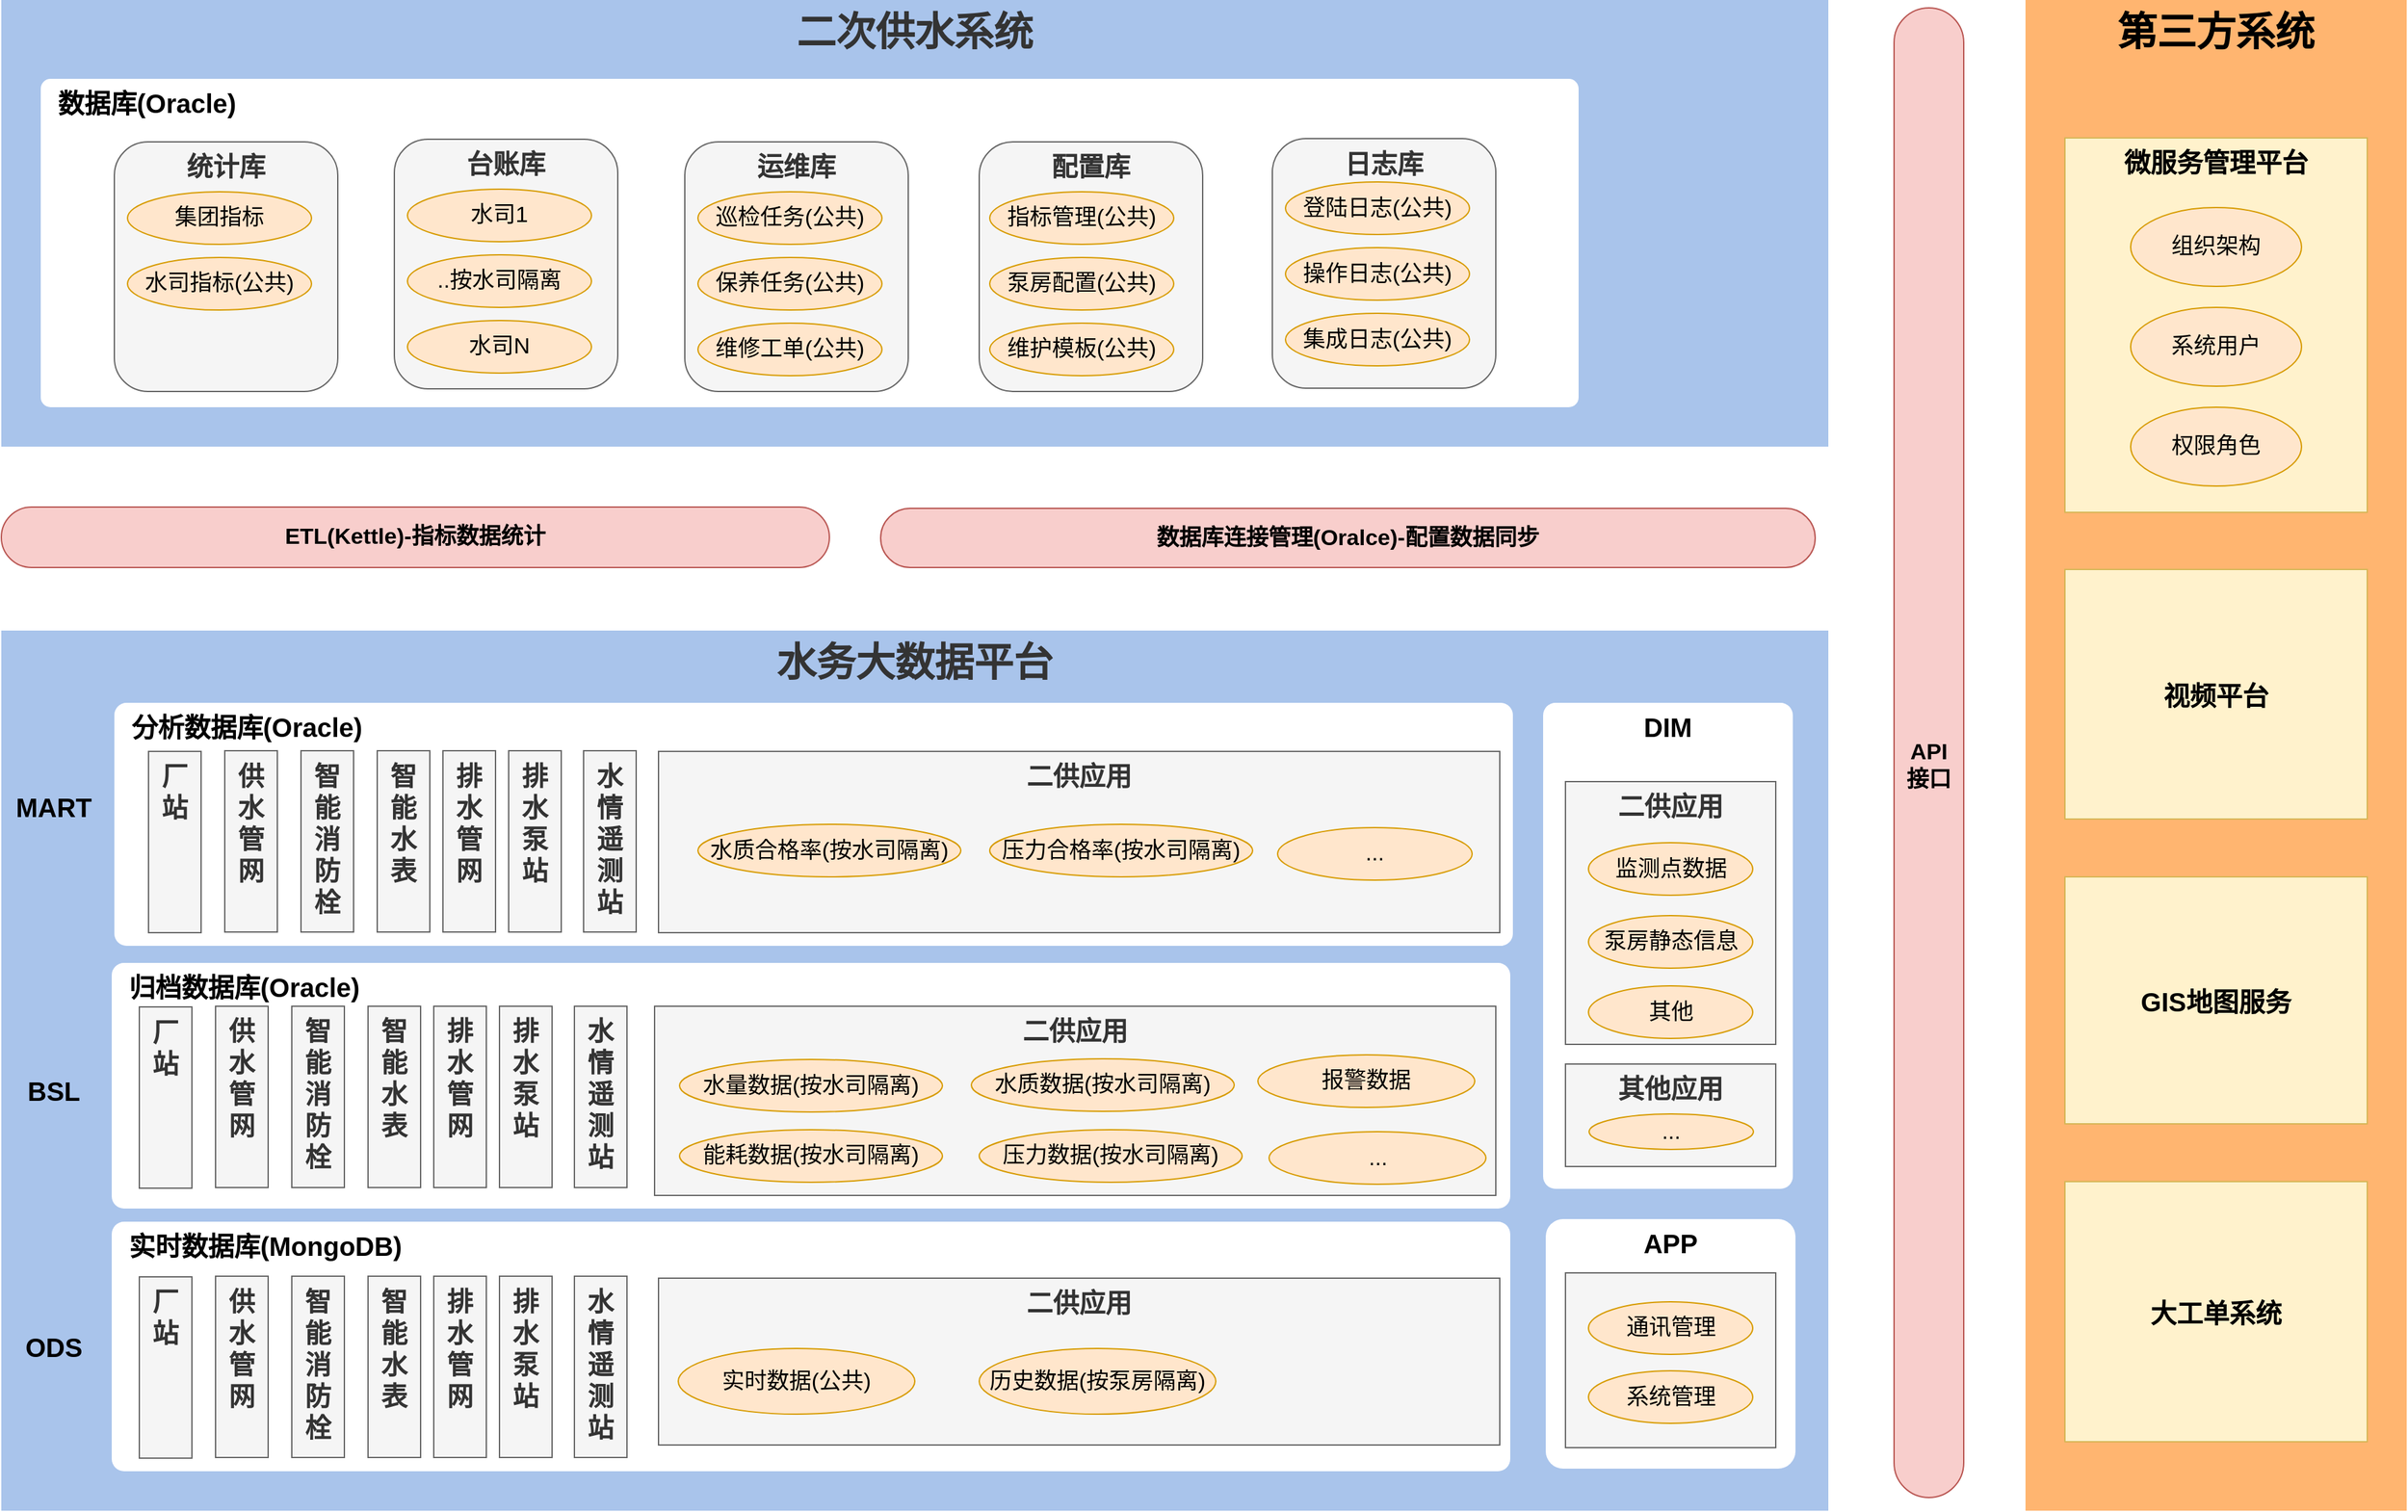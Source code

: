 <mxfile version="11.1.4" type="github"><diagram id="aUxOVbYmpMWk11X6O8E0" name="数据架构图0"><mxGraphModel dx="2105" dy="952" grid="0" gridSize="10" guides="1" tooltips="1" connect="1" arrows="1" fold="1" page="1" pageScale="1" pageWidth="1654" pageHeight="1169" math="0" shadow="0"><root><mxCell id="0"/><mxCell id="1" parent="0"/><mxCell id="Oe_9LSU3-vvhIkW45eWQ-1" value="水务大数据平台" style="rounded=0;whiteSpace=wrap;html=1;align=center;verticalAlign=top;fontStyle=1;fontSize=30;fillColor=#A9C4EB;strokeColor=none;fontColor=#333333;" vertex="1" parent="1"><mxGeometry x="10" y="640" width="1390" height="670" as="geometry"/></mxCell><mxCell id="Oe_9LSU3-vvhIkW45eWQ-2" value="第三方系统" style="rounded=0;whiteSpace=wrap;html=1;fillColor=#FFB570;fontSize=30;align=center;verticalAlign=top;fontStyle=1;strokeColor=none;" vertex="1" parent="1"><mxGeometry x="1550" y="160" width="290" height="1150" as="geometry"/></mxCell><mxCell id="Oe_9LSU3-vvhIkW45eWQ-3" value="二次供水系统" style="rounded=0;whiteSpace=wrap;html=1;align=center;verticalAlign=top;fontStyle=1;fontSize=30;fillColor=#A9C4EB;strokeColor=none;fontColor=#333333;" vertex="1" parent="1"><mxGeometry x="10" y="160" width="1390" height="340" as="geometry"/></mxCell><mxCell id="Oe_9LSU3-vvhIkW45eWQ-4" value="微服务管理平台" style="rounded=0;whiteSpace=wrap;html=1;align=center;verticalAlign=top;fontStyle=1;fontSize=20;fillColor=#fff2cc;strokeColor=#d6b656;" vertex="1" parent="1"><mxGeometry x="1580" y="265" width="230" height="285" as="geometry"/></mxCell><mxCell id="Oe_9LSU3-vvhIkW45eWQ-7" value="ETL(Kettle)-指标数据统计" style="rounded=1;whiteSpace=wrap;html=1;arcSize=50;fillColor=#f8cecc;strokeColor=#b85450;fontSize=17;fontStyle=1" vertex="1" parent="1"><mxGeometry x="10" y="546" width="630" height="46" as="geometry"/></mxCell><mxCell id="Oe_9LSU3-vvhIkW45eWQ-10" value="数据库连接管理(Oralce)-配置数据同步" style="rounded=1;whiteSpace=wrap;html=1;arcSize=50;fillColor=#f8cecc;strokeColor=#b85450;fontSize=17;fontStyle=1" vertex="1" parent="1"><mxGeometry x="679" y="547" width="711" height="45" as="geometry"/></mxCell><mxCell id="Oe_9LSU3-vvhIkW45eWQ-11" value="组织架构" style="ellipse;whiteSpace=wrap;html=1;align=center;fontSize=17;fillColor=#ffe6cc;strokeColor=#d79b00;" vertex="1" parent="1"><mxGeometry x="1630" y="318" width="130" height="60" as="geometry"/></mxCell><mxCell id="Oe_9LSU3-vvhIkW45eWQ-12" value="系统用户" style="ellipse;whiteSpace=wrap;html=1;align=center;fontSize=17;fillColor=#ffe6cc;strokeColor=#d79b00;" vertex="1" parent="1"><mxGeometry x="1630" y="394" width="130" height="60" as="geometry"/></mxCell><mxCell id="Oe_9LSU3-vvhIkW45eWQ-13" value="权限角色" style="ellipse;whiteSpace=wrap;html=1;align=center;fontSize=17;fillColor=#ffe6cc;strokeColor=#d79b00;" vertex="1" parent="1"><mxGeometry x="1630" y="470" width="130" height="60" as="geometry"/></mxCell><mxCell id="Oe_9LSU3-vvhIkW45eWQ-14" value="&amp;nbsp; 数据库(Oracle)" style="rounded=1;whiteSpace=wrap;html=1;align=left;arcSize=3;verticalAlign=top;fontSize=20;fontStyle=1;strokeColor=none;" vertex="1" parent="1"><mxGeometry x="40" y="220" width="1170" height="250" as="geometry"/></mxCell><mxCell id="Oe_9LSU3-vvhIkW45eWQ-15" value="台账库" style="rounded=1;whiteSpace=wrap;html=1;align=center;verticalAlign=top;fontSize=20;fontStyle=1;fillColor=#f5f5f5;strokeColor=#666666;fontColor=#333333;" vertex="1" parent="1"><mxGeometry x="309" y="266" width="170" height="190" as="geometry"/></mxCell><mxCell id="Oe_9LSU3-vvhIkW45eWQ-16" value="运维库" style="rounded=1;whiteSpace=wrap;html=1;align=center;verticalAlign=top;fontSize=20;fontStyle=1;fillColor=#f5f5f5;strokeColor=#666666;fontColor=#333333;" vertex="1" parent="1"><mxGeometry x="530" y="268" width="170" height="190" as="geometry"/></mxCell><mxCell id="Oe_9LSU3-vvhIkW45eWQ-17" value="配置库" style="rounded=1;whiteSpace=wrap;html=1;align=center;verticalAlign=top;fontSize=20;fontStyle=1;fillColor=#f5f5f5;strokeColor=#666666;fontColor=#333333;" vertex="1" parent="1"><mxGeometry x="754" y="268" width="170" height="190" as="geometry"/></mxCell><mxCell id="Oe_9LSU3-vvhIkW45eWQ-18" value="统计库" style="rounded=1;whiteSpace=wrap;html=1;align=center;verticalAlign=top;fontSize=20;fontStyle=1;fillColor=#f5f5f5;strokeColor=#666666;fontColor=#333333;" vertex="1" parent="1"><mxGeometry x="96" y="268" width="170" height="190" as="geometry"/></mxCell><mxCell id="Oe_9LSU3-vvhIkW45eWQ-19" value="日志库" style="rounded=1;whiteSpace=wrap;html=1;align=center;verticalAlign=top;fontSize=20;fontStyle=1;fillColor=#f5f5f5;strokeColor=#666666;fontColor=#333333;" vertex="1" parent="1"><mxGeometry x="977" y="265.5" width="170" height="190" as="geometry"/></mxCell><mxCell id="Oe_9LSU3-vvhIkW45eWQ-20" value="水司1" style="ellipse;whiteSpace=wrap;html=1;align=center;fontSize=17;fillColor=#ffe6cc;strokeColor=#d79b00;" vertex="1" parent="1"><mxGeometry x="319" y="304" width="140" height="40" as="geometry"/></mxCell><mxCell id="Oe_9LSU3-vvhIkW45eWQ-21" value="..按水司隔离" style="ellipse;whiteSpace=wrap;html=1;align=center;fontSize=17;fillColor=#ffe6cc;strokeColor=#d79b00;" vertex="1" parent="1"><mxGeometry x="319" y="354" width="140" height="40" as="geometry"/></mxCell><mxCell id="Oe_9LSU3-vvhIkW45eWQ-22" value="水司N" style="ellipse;whiteSpace=wrap;html=1;align=center;fontSize=17;fillColor=#ffe6cc;strokeColor=#d79b00;" vertex="1" parent="1"><mxGeometry x="319" y="404" width="140" height="40" as="geometry"/></mxCell><mxCell id="Oe_9LSU3-vvhIkW45eWQ-23" value="集团指标" style="ellipse;whiteSpace=wrap;html=1;align=center;fontSize=17;fillColor=#ffe6cc;strokeColor=#d79b00;" vertex="1" parent="1"><mxGeometry x="106" y="306" width="140" height="40" as="geometry"/></mxCell><mxCell id="Oe_9LSU3-vvhIkW45eWQ-24" value="水司指标(公共)" style="ellipse;whiteSpace=wrap;html=1;align=center;fontSize=17;fillColor=#ffe6cc;strokeColor=#d79b00;" vertex="1" parent="1"><mxGeometry x="106" y="356" width="140" height="40" as="geometry"/></mxCell><mxCell id="Oe_9LSU3-vvhIkW45eWQ-25" value="巡检任务(公共)" style="ellipse;whiteSpace=wrap;html=1;align=center;fontSize=17;fillColor=#ffe6cc;strokeColor=#d79b00;" vertex="1" parent="1"><mxGeometry x="540" y="306" width="140" height="40" as="geometry"/></mxCell><mxCell id="Oe_9LSU3-vvhIkW45eWQ-26" value="保养任务(公共)" style="ellipse;whiteSpace=wrap;html=1;align=center;fontSize=17;fillColor=#ffe6cc;strokeColor=#d79b00;" vertex="1" parent="1"><mxGeometry x="540" y="356" width="140" height="40" as="geometry"/></mxCell><mxCell id="Oe_9LSU3-vvhIkW45eWQ-27" value="维修工单(公共)" style="ellipse;whiteSpace=wrap;html=1;align=center;fontSize=17;fillColor=#ffe6cc;strokeColor=#d79b00;" vertex="1" parent="1"><mxGeometry x="540" y="406" width="140" height="40" as="geometry"/></mxCell><mxCell id="Oe_9LSU3-vvhIkW45eWQ-28" value="指标管理(公共)" style="ellipse;whiteSpace=wrap;html=1;align=center;fontSize=17;fillColor=#ffe6cc;strokeColor=#d79b00;" vertex="1" parent="1"><mxGeometry x="762" y="306" width="140" height="40" as="geometry"/></mxCell><mxCell id="Oe_9LSU3-vvhIkW45eWQ-29" value="泵房配置(公共)" style="ellipse;whiteSpace=wrap;html=1;align=center;fontSize=17;fillColor=#ffe6cc;strokeColor=#d79b00;" vertex="1" parent="1"><mxGeometry x="762" y="356" width="140" height="40" as="geometry"/></mxCell><mxCell id="Oe_9LSU3-vvhIkW45eWQ-30" value="维护模板(公共)" style="ellipse;whiteSpace=wrap;html=1;align=center;fontSize=17;fillColor=#ffe6cc;strokeColor=#d79b00;" vertex="1" parent="1"><mxGeometry x="762" y="406" width="140" height="40" as="geometry"/></mxCell><mxCell id="Oe_9LSU3-vvhIkW45eWQ-31" value="登陆日志(公共)" style="ellipse;whiteSpace=wrap;html=1;align=center;fontSize=17;fillColor=#ffe6cc;strokeColor=#d79b00;" vertex="1" parent="1"><mxGeometry x="987" y="298.5" width="140" height="40" as="geometry"/></mxCell><mxCell id="Oe_9LSU3-vvhIkW45eWQ-32" value="操作日志(公共)" style="ellipse;whiteSpace=wrap;html=1;align=center;fontSize=17;fillColor=#ffe6cc;strokeColor=#d79b00;" vertex="1" parent="1"><mxGeometry x="987" y="348.5" width="140" height="40" as="geometry"/></mxCell><mxCell id="Oe_9LSU3-vvhIkW45eWQ-33" value="集成日志(公共)" style="ellipse;whiteSpace=wrap;html=1;align=center;fontSize=17;fillColor=#ffe6cc;strokeColor=#d79b00;" vertex="1" parent="1"><mxGeometry x="987" y="398.5" width="140" height="40" as="geometry"/></mxCell><mxCell id="Oe_9LSU3-vvhIkW45eWQ-34" value="视频平台" style="rounded=0;whiteSpace=wrap;html=1;align=center;verticalAlign=middle;fontStyle=1;fontSize=20;fillColor=#fff2cc;strokeColor=#d6b656;" vertex="1" parent="1"><mxGeometry x="1580" y="593.5" width="230" height="190" as="geometry"/></mxCell><mxCell id="Oe_9LSU3-vvhIkW45eWQ-35" value="GIS地图服务" style="rounded=0;whiteSpace=wrap;html=1;align=center;verticalAlign=middle;fontStyle=1;fontSize=20;strokeColor=#d6b656;fillColor=#fff2cc;" vertex="1" parent="1"><mxGeometry x="1580" y="827.5" width="230" height="188" as="geometry"/></mxCell><mxCell id="Oe_9LSU3-vvhIkW45eWQ-36" value="大工单系统" style="rounded=0;whiteSpace=wrap;html=1;align=center;verticalAlign=middle;fontStyle=1;fontSize=20;strokeColor=#d6b656;fillColor=#fff2cc;" vertex="1" parent="1"><mxGeometry x="1580" y="1059.5" width="230" height="198" as="geometry"/></mxCell><mxCell id="Oe_9LSU3-vvhIkW45eWQ-39" value="&lt;br style=&quot;font-size: 17px;&quot;&gt;API&lt;br style=&quot;font-size: 17px;&quot;&gt;接口" style="rounded=1;whiteSpace=wrap;html=1;fillColor=#f8cecc;fontSize=17;align=center;arcSize=50;strokeColor=#b85450;fontStyle=1" vertex="1" parent="1"><mxGeometry x="1450" y="166" width="53" height="1134" as="geometry"/></mxCell><mxCell id="Oe_9LSU3-vvhIkW45eWQ-60" value="&amp;nbsp; 分析数据库(Oracle)" style="rounded=1;whiteSpace=wrap;html=1;align=left;verticalAlign=top;fontSize=20;fontStyle=1;arcSize=5;strokeColor=none;" vertex="1" parent="1"><mxGeometry x="96" y="695" width="1064" height="185" as="geometry"/></mxCell><mxCell id="Oe_9LSU3-vvhIkW45eWQ-62" value="APP" style="rounded=1;whiteSpace=wrap;html=1;align=center;verticalAlign=top;fontSize=20;fontStyle=1;arcSize=7;strokeColor=none;" vertex="1" parent="1"><mxGeometry x="1185" y="1088" width="190" height="190" as="geometry"/></mxCell><mxCell id="Oe_9LSU3-vvhIkW45eWQ-64" value="DIM" style="rounded=1;whiteSpace=wrap;html=1;align=center;verticalAlign=top;fontSize=20;fontStyle=1;arcSize=5;strokeColor=none;fillColor=#FFFFFF;" vertex="1" parent="1"><mxGeometry x="1183" y="695" width="190" height="370" as="geometry"/></mxCell><mxCell id="Oe_9LSU3-vvhIkW45eWQ-65" value="&amp;nbsp; 归档数据库(Oracle)" style="rounded=1;whiteSpace=wrap;html=1;align=left;verticalAlign=top;fontSize=20;fontStyle=1;arcSize=5;strokeColor=none;" vertex="1" parent="1"><mxGeometry x="94" y="893" width="1064" height="187" as="geometry"/></mxCell><mxCell id="Oe_9LSU3-vvhIkW45eWQ-66" value="&amp;nbsp; 实时数据库(MongoDB)" style="rounded=1;whiteSpace=wrap;html=1;align=left;verticalAlign=top;fontSize=20;fontStyle=1;arcSize=5;strokeColor=none;" vertex="1" parent="1"><mxGeometry x="94" y="1090" width="1064" height="190" as="geometry"/></mxCell><mxCell id="TP82hIZ7wopVkF_2bIH0-3" value="二供应用" style="rounded=0;whiteSpace=wrap;html=1;align=center;verticalAlign=top;fontStyle=1;fontSize=20;fillColor=#f5f5f5;strokeColor=#666666;fontColor=#333333;" vertex="1" parent="1"><mxGeometry x="510" y="732" width="640" height="138" as="geometry"/></mxCell><mxCell id="B3ke0WY-uUrDIo5z7b3S-2" value="二供应用" style="rounded=0;whiteSpace=wrap;html=1;align=center;verticalAlign=top;fontStyle=1;fontSize=20;fillColor=#f5f5f5;strokeColor=#666666;fontColor=#333333;" vertex="1" parent="1"><mxGeometry x="507" y="926" width="640" height="144" as="geometry"/></mxCell><mxCell id="B3ke0WY-uUrDIo5z7b3S-1" value="水量数据(按水司隔离)" style="ellipse;whiteSpace=wrap;html=1;align=center;fontSize=17;fillColor=#ffe6cc;strokeColor=#d79b00;" vertex="1" parent="1"><mxGeometry x="526" y="966.5" width="200" height="40" as="geometry"/></mxCell><mxCell id="_du3vOML5FgjFtgtdQqs-1" value="能耗数据(按水司隔离)" style="ellipse;whiteSpace=wrap;html=1;align=center;fontSize=17;fillColor=#ffe6cc;strokeColor=#d79b00;" vertex="1" parent="1"><mxGeometry x="526" y="1020" width="200" height="40" as="geometry"/></mxCell><mxCell id="_du3vOML5FgjFtgtdQqs-4" value="压力数据(按水司隔离)" style="ellipse;whiteSpace=wrap;html=1;align=center;fontSize=17;fillColor=#ffe6cc;strokeColor=#d79b00;" vertex="1" parent="1"><mxGeometry x="754" y="1020" width="200" height="40" as="geometry"/></mxCell><mxCell id="_du3vOML5FgjFtgtdQqs-6" value="二供应用" style="rounded=0;whiteSpace=wrap;html=1;align=center;verticalAlign=top;fontStyle=1;fontSize=20;fillColor=#f5f5f5;strokeColor=#666666;fontColor=#333333;" vertex="1" parent="1"><mxGeometry x="510" y="1133" width="640" height="127" as="geometry"/></mxCell><mxCell id="aE88TOAT0BhvEkj1Yj9G-1" value="水质数据(按水司隔离)" style="ellipse;whiteSpace=wrap;html=1;align=center;fontSize=17;fillColor=#ffe6cc;strokeColor=#d79b00;" vertex="1" parent="1"><mxGeometry x="748" y="966" width="200" height="40" as="geometry"/></mxCell><mxCell id="aE88TOAT0BhvEkj1Yj9G-2" value="报警数据" style="ellipse;whiteSpace=wrap;html=1;align=center;fontSize=17;fillColor=#ffe6cc;strokeColor=#d79b00;" vertex="1" parent="1"><mxGeometry x="966" y="963" width="165" height="40" as="geometry"/></mxCell><mxCell id="aE88TOAT0BhvEkj1Yj9G-3" value="压力合格率(按水司隔离)" style="ellipse;whiteSpace=wrap;html=1;align=center;fontSize=17;fillColor=#ffe6cc;strokeColor=#d79b00;" vertex="1" parent="1"><mxGeometry x="762" y="787.5" width="200" height="40" as="geometry"/></mxCell><mxCell id="aE88TOAT0BhvEkj1Yj9G-4" value="水质合格率(按水司隔离)" style="ellipse;whiteSpace=wrap;html=1;align=center;fontSize=17;fillColor=#ffe6cc;strokeColor=#d79b00;" vertex="1" parent="1"><mxGeometry x="540" y="787.5" width="200" height="40" as="geometry"/></mxCell><mxCell id="LhAA3mIobMFLbq-8ydLx-1" value="历史数据(按泵房隔离)" style="ellipse;whiteSpace=wrap;html=1;align=center;fontSize=17;fillColor=#ffe6cc;strokeColor=#d79b00;" vertex="1" parent="1"><mxGeometry x="754" y="1186.5" width="180" height="50" as="geometry"/></mxCell><mxCell id="byFm4O6IbIQinCRda1SG-1" value="实时数据(公共)" style="ellipse;whiteSpace=wrap;html=1;align=center;fontSize=17;fillColor=#ffe6cc;strokeColor=#d79b00;" vertex="1" parent="1"><mxGeometry x="525" y="1186.5" width="180" height="50" as="geometry"/></mxCell><mxCell id="byFm4O6IbIQinCRda1SG-3" value="厂站" style="rounded=0;whiteSpace=wrap;html=1;align=center;verticalAlign=top;fontStyle=1;fontSize=20;fillColor=#f5f5f5;strokeColor=#666666;fontColor=#333333;" vertex="1" parent="1"><mxGeometry x="122" y="732" width="40" height="138" as="geometry"/></mxCell><mxCell id="byFm4O6IbIQinCRda1SG-4" value="供水管网" style="rounded=0;whiteSpace=wrap;html=1;align=center;verticalAlign=top;fontStyle=1;fontSize=20;fillColor=#f5f5f5;strokeColor=#666666;fontColor=#333333;" vertex="1" parent="1"><mxGeometry x="180" y="731.5" width="40" height="138" as="geometry"/></mxCell><mxCell id="byFm4O6IbIQinCRda1SG-5" value="智能消防栓" style="rounded=0;whiteSpace=wrap;html=1;align=center;verticalAlign=top;fontStyle=1;fontSize=20;fillColor=#f5f5f5;strokeColor=#666666;fontColor=#333333;" vertex="1" parent="1"><mxGeometry x="238" y="731.5" width="40" height="138" as="geometry"/></mxCell><mxCell id="byFm4O6IbIQinCRda1SG-6" value="智能水表" style="rounded=0;whiteSpace=wrap;html=1;align=center;verticalAlign=top;fontStyle=1;fontSize=20;fillColor=#f5f5f5;strokeColor=#666666;fontColor=#333333;" vertex="1" parent="1"><mxGeometry x="296" y="731.5" width="40" height="138" as="geometry"/></mxCell><mxCell id="byFm4O6IbIQinCRda1SG-7" value="排水管网" style="rounded=0;whiteSpace=wrap;html=1;align=center;verticalAlign=top;fontStyle=1;fontSize=20;fillColor=#f5f5f5;strokeColor=#666666;fontColor=#333333;" vertex="1" parent="1"><mxGeometry x="346" y="731.5" width="40" height="138" as="geometry"/></mxCell><mxCell id="byFm4O6IbIQinCRda1SG-8" value="排水泵站" style="rounded=0;whiteSpace=wrap;html=1;align=center;verticalAlign=top;fontStyle=1;fontSize=20;fillColor=#f5f5f5;strokeColor=#666666;fontColor=#333333;" vertex="1" parent="1"><mxGeometry x="396" y="731.5" width="40" height="138" as="geometry"/></mxCell><mxCell id="byFm4O6IbIQinCRda1SG-9" value="水情遥测站" style="rounded=0;whiteSpace=wrap;html=1;align=center;verticalAlign=top;fontStyle=1;fontSize=20;fillColor=#f5f5f5;strokeColor=#666666;fontColor=#333333;" vertex="1" parent="1"><mxGeometry x="453" y="731.5" width="40" height="138" as="geometry"/></mxCell><mxCell id="byFm4O6IbIQinCRda1SG-10" value="厂站" style="rounded=0;whiteSpace=wrap;html=1;align=center;verticalAlign=top;fontStyle=1;fontSize=20;fillColor=#f5f5f5;strokeColor=#666666;fontColor=#333333;" vertex="1" parent="1"><mxGeometry x="115" y="926.5" width="40" height="138" as="geometry"/></mxCell><mxCell id="byFm4O6IbIQinCRda1SG-11" value="供水管网" style="rounded=0;whiteSpace=wrap;html=1;align=center;verticalAlign=top;fontStyle=1;fontSize=20;fillColor=#f5f5f5;strokeColor=#666666;fontColor=#333333;" vertex="1" parent="1"><mxGeometry x="173" y="926" width="40" height="138" as="geometry"/></mxCell><mxCell id="byFm4O6IbIQinCRda1SG-12" value="智能消防栓" style="rounded=0;whiteSpace=wrap;html=1;align=center;verticalAlign=top;fontStyle=1;fontSize=20;fillColor=#f5f5f5;strokeColor=#666666;fontColor=#333333;" vertex="1" parent="1"><mxGeometry x="231" y="926" width="40" height="138" as="geometry"/></mxCell><mxCell id="byFm4O6IbIQinCRda1SG-13" value="智能水表" style="rounded=0;whiteSpace=wrap;html=1;align=center;verticalAlign=top;fontStyle=1;fontSize=20;fillColor=#f5f5f5;strokeColor=#666666;fontColor=#333333;" vertex="1" parent="1"><mxGeometry x="289" y="926" width="40" height="138" as="geometry"/></mxCell><mxCell id="byFm4O6IbIQinCRda1SG-14" value="排水管网" style="rounded=0;whiteSpace=wrap;html=1;align=center;verticalAlign=top;fontStyle=1;fontSize=20;fillColor=#f5f5f5;strokeColor=#666666;fontColor=#333333;" vertex="1" parent="1"><mxGeometry x="339" y="926" width="40" height="138" as="geometry"/></mxCell><mxCell id="byFm4O6IbIQinCRda1SG-15" value="排水泵站" style="rounded=0;whiteSpace=wrap;html=1;align=center;verticalAlign=top;fontStyle=1;fontSize=20;fillColor=#f5f5f5;strokeColor=#666666;fontColor=#333333;" vertex="1" parent="1"><mxGeometry x="389" y="926" width="40" height="138" as="geometry"/></mxCell><mxCell id="byFm4O6IbIQinCRda1SG-16" value="水情遥测站" style="rounded=0;whiteSpace=wrap;html=1;align=center;verticalAlign=top;fontStyle=1;fontSize=20;fillColor=#f5f5f5;strokeColor=#666666;fontColor=#333333;" vertex="1" parent="1"><mxGeometry x="446" y="926" width="40" height="138" as="geometry"/></mxCell><mxCell id="byFm4O6IbIQinCRda1SG-17" value="厂站" style="rounded=0;whiteSpace=wrap;html=1;align=center;verticalAlign=top;fontStyle=1;fontSize=20;fillColor=#f5f5f5;strokeColor=#666666;fontColor=#333333;" vertex="1" parent="1"><mxGeometry x="115" y="1132" width="40" height="138" as="geometry"/></mxCell><mxCell id="byFm4O6IbIQinCRda1SG-18" value="供水管网" style="rounded=0;whiteSpace=wrap;html=1;align=center;verticalAlign=top;fontStyle=1;fontSize=20;fillColor=#f5f5f5;strokeColor=#666666;fontColor=#333333;" vertex="1" parent="1"><mxGeometry x="173" y="1131.5" width="40" height="138" as="geometry"/></mxCell><mxCell id="byFm4O6IbIQinCRda1SG-19" value="智能消防栓" style="rounded=0;whiteSpace=wrap;html=1;align=center;verticalAlign=top;fontStyle=1;fontSize=20;fillColor=#f5f5f5;strokeColor=#666666;fontColor=#333333;" vertex="1" parent="1"><mxGeometry x="231" y="1131.5" width="40" height="138" as="geometry"/></mxCell><mxCell id="byFm4O6IbIQinCRda1SG-20" value="智能水表" style="rounded=0;whiteSpace=wrap;html=1;align=center;verticalAlign=top;fontStyle=1;fontSize=20;fillColor=#f5f5f5;strokeColor=#666666;fontColor=#333333;" vertex="1" parent="1"><mxGeometry x="289" y="1131.5" width="40" height="138" as="geometry"/></mxCell><mxCell id="byFm4O6IbIQinCRda1SG-21" value="排水管网" style="rounded=0;whiteSpace=wrap;html=1;align=center;verticalAlign=top;fontStyle=1;fontSize=20;fillColor=#f5f5f5;strokeColor=#666666;fontColor=#333333;" vertex="1" parent="1"><mxGeometry x="339" y="1131.5" width="40" height="138" as="geometry"/></mxCell><mxCell id="byFm4O6IbIQinCRda1SG-22" value="排水泵站" style="rounded=0;whiteSpace=wrap;html=1;align=center;verticalAlign=top;fontStyle=1;fontSize=20;fillColor=#f5f5f5;strokeColor=#666666;fontColor=#333333;" vertex="1" parent="1"><mxGeometry x="389" y="1131.5" width="40" height="138" as="geometry"/></mxCell><mxCell id="byFm4O6IbIQinCRda1SG-23" value="水情遥测站" style="rounded=0;whiteSpace=wrap;html=1;align=center;verticalAlign=top;fontStyle=1;fontSize=20;fillColor=#f5f5f5;strokeColor=#666666;fontColor=#333333;" vertex="1" parent="1"><mxGeometry x="446" y="1131.5" width="40" height="138" as="geometry"/></mxCell><mxCell id="byFm4O6IbIQinCRda1SG-24" value="MART" style="text;html=1;strokeColor=none;fillColor=none;align=center;verticalAlign=middle;whiteSpace=wrap;rounded=0;fontSize=20;fontColor=#000000;fontStyle=1" vertex="1" parent="1"><mxGeometry x="30" y="764" width="40" height="20" as="geometry"/></mxCell><mxCell id="byFm4O6IbIQinCRda1SG-25" value="BSL" style="text;html=1;strokeColor=none;fillColor=none;align=center;verticalAlign=middle;whiteSpace=wrap;rounded=0;fontSize=20;fontColor=#000000;fontStyle=1" vertex="1" parent="1"><mxGeometry x="30" y="980" width="40" height="20" as="geometry"/></mxCell><mxCell id="byFm4O6IbIQinCRda1SG-26" value="ODS" style="text;html=1;strokeColor=none;fillColor=none;align=center;verticalAlign=middle;whiteSpace=wrap;rounded=0;fontSize=20;fontColor=#000000;fontStyle=1" vertex="1" parent="1"><mxGeometry x="30" y="1175" width="40" height="20" as="geometry"/></mxCell><mxCell id="y_AmUEBZO6ig6x9Yxnwl-1" value="二供应用" style="rounded=0;whiteSpace=wrap;html=1;align=center;verticalAlign=top;fontStyle=1;fontSize=20;fillColor=#f5f5f5;strokeColor=#666666;fontColor=#333333;" vertex="1" parent="1"><mxGeometry x="1200" y="755" width="160" height="200" as="geometry"/></mxCell><mxCell id="y_AmUEBZO6ig6x9Yxnwl-2" value="其他应用" style="rounded=0;whiteSpace=wrap;html=1;align=center;verticalAlign=top;fontStyle=1;fontSize=20;fillColor=#f5f5f5;strokeColor=#666666;fontColor=#333333;" vertex="1" parent="1"><mxGeometry x="1200" y="970" width="160" height="78" as="geometry"/></mxCell><mxCell id="y_AmUEBZO6ig6x9Yxnwl-6" value="监测点数据" style="ellipse;whiteSpace=wrap;html=1;align=center;fontSize=17;fillColor=#ffe6cc;strokeColor=#d79b00;" vertex="1" parent="1"><mxGeometry x="1217.5" y="801.5" width="125" height="40" as="geometry"/></mxCell><mxCell id="y_AmUEBZO6ig6x9Yxnwl-7" value="泵房静态信息" style="ellipse;whiteSpace=wrap;html=1;align=center;fontSize=17;fillColor=#ffe6cc;strokeColor=#d79b00;" vertex="1" parent="1"><mxGeometry x="1217.5" y="857" width="125" height="40" as="geometry"/></mxCell><mxCell id="y_AmUEBZO6ig6x9Yxnwl-8" value="其他" style="ellipse;whiteSpace=wrap;html=1;align=center;fontSize=17;fillColor=#ffe6cc;strokeColor=#d79b00;" vertex="1" parent="1"><mxGeometry x="1217.5" y="910.5" width="125" height="40" as="geometry"/></mxCell><mxCell id="y_AmUEBZO6ig6x9Yxnwl-27" value="..." style="ellipse;whiteSpace=wrap;html=1;align=center;fontSize=17;fillColor=#ffe6cc;strokeColor=#d79b00;" vertex="1" parent="1"><mxGeometry x="1218" y="1008" width="125" height="27" as="geometry"/></mxCell><mxCell id="y_AmUEBZO6ig6x9Yxnwl-28" value="..." style="ellipse;whiteSpace=wrap;html=1;align=center;fontSize=17;fillColor=#ffe6cc;strokeColor=#d79b00;" vertex="1" parent="1"><mxGeometry x="974.5" y="1021.5" width="165" height="40" as="geometry"/></mxCell><mxCell id="y_AmUEBZO6ig6x9Yxnwl-29" value="..." style="ellipse;whiteSpace=wrap;html=1;align=center;fontSize=17;fillColor=#ffe6cc;strokeColor=#d79b00;" vertex="1" parent="1"><mxGeometry x="981" y="790" width="148" height="40" as="geometry"/></mxCell><mxCell id="y_AmUEBZO6ig6x9Yxnwl-30" value="..." style="rounded=0;whiteSpace=wrap;html=1;align=center;verticalAlign=top;fontStyle=1;fontSize=20;fillColor=#f5f5f5;strokeColor=#666666;fontColor=#333333;" vertex="1" parent="1"><mxGeometry x="1200" y="1129" width="160" height="133" as="geometry"/></mxCell><mxCell id="y_AmUEBZO6ig6x9Yxnwl-25" value="系统管理" style="ellipse;whiteSpace=wrap;html=1;align=center;fontSize=17;fillColor=#ffe6cc;strokeColor=#d79b00;" vertex="1" parent="1"><mxGeometry x="1217.5" y="1203.5" width="125" height="40" as="geometry"/></mxCell><mxCell id="y_AmUEBZO6ig6x9Yxnwl-26" value="通讯管理" style="ellipse;whiteSpace=wrap;html=1;align=center;fontSize=17;fillColor=#ffe6cc;strokeColor=#d79b00;" vertex="1" parent="1"><mxGeometry x="1217.5" y="1151" width="125" height="40" as="geometry"/></mxCell></root></mxGraphModel></diagram><diagram id="rM9idLzCHnovY9rHY8cr" name="数据架构图"><mxGraphModel dx="1669" dy="886" grid="1" gridSize="10" guides="1" tooltips="1" connect="1" arrows="1" fold="1" page="1" pageScale="1" pageWidth="1654" pageHeight="1169" math="0" shadow="0"><root><mxCell id="7bHoAlDkKwIP_AejhG8R-0"/><mxCell id="7bHoAlDkKwIP_AejhG8R-1" parent="7bHoAlDkKwIP_AejhG8R-0"/><mxCell id="Ml9HkdTHNtOGjgGLfHFn-0" value="水务大数据平台" style="rounded=0;whiteSpace=wrap;html=1;align=center;verticalAlign=top;fontStyle=1;fontSize=30;" vertex="1" parent="7bHoAlDkKwIP_AejhG8R-1"><mxGeometry x="226" y="640" width="1174" height="489" as="geometry"/></mxCell><mxCell id="ZM5ZUGBbuT96tkMPXIoY-0" value="第三方系统" style="rounded=0;whiteSpace=wrap;html=1;fillColor=#FFFFFF;fontSize=30;fontColor=#000000;align=center;verticalAlign=top;fontStyle=1" vertex="1" parent="7bHoAlDkKwIP_AejhG8R-1"><mxGeometry x="1435" y="160" width="290" height="970" as="geometry"/></mxCell><mxCell id="7bHoAlDkKwIP_AejhG8R-2" value="二次供水系统" style="rounded=0;whiteSpace=wrap;html=1;align=center;verticalAlign=top;fontStyle=1;fontSize=30;" vertex="1" parent="7bHoAlDkKwIP_AejhG8R-1"><mxGeometry x="226" y="160" width="1054" height="340" as="geometry"/></mxCell><mxCell id="7bHoAlDkKwIP_AejhG8R-4" value="微服务管理平台" style="rounded=0;whiteSpace=wrap;html=1;align=center;verticalAlign=top;fontStyle=1;fontSize=20;" vertex="1" parent="7bHoAlDkKwIP_AejhG8R-1"><mxGeometry x="1465" y="265" width="230" height="185" as="geometry"/></mxCell><mxCell id="Ml9HkdTHNtOGjgGLfHFn-43" style="edgeStyle=none;rounded=0;orthogonalLoop=1;jettySize=auto;html=1;strokeColor=#004C99;fontSize=20;fontColor=#000000;" edge="1" parent="7bHoAlDkKwIP_AejhG8R-1" source="7bHoAlDkKwIP_AejhG8R-7"><mxGeometry relative="1" as="geometry"><mxPoint x="433" y="640" as="targetPoint"/></mxGeometry></mxCell><mxCell id="Ml9HkdTHNtOGjgGLfHFn-44" style="edgeStyle=none;rounded=0;orthogonalLoop=1;jettySize=auto;html=1;strokeColor=#004C99;fontSize=20;fontColor=#000000;" edge="1" parent="7bHoAlDkKwIP_AejhG8R-1" source="7bHoAlDkKwIP_AejhG8R-7"><mxGeometry relative="1" as="geometry"><mxPoint x="433" y="500" as="targetPoint"/></mxGeometry></mxCell><mxCell id="7bHoAlDkKwIP_AejhG8R-7" value="ETL(Kettle)-指标数据统计" style="rounded=1;whiteSpace=wrap;html=1;arcSize=50;fillColor=#dae8fc;strokeColor=#6c8ebf;fontSize=17;fontStyle=1" vertex="1" parent="7bHoAlDkKwIP_AejhG8R-1"><mxGeometry x="226" y="542" width="414" height="46" as="geometry"/></mxCell><mxCell id="Ml9HkdTHNtOGjgGLfHFn-39" style="edgeStyle=none;rounded=0;orthogonalLoop=1;jettySize=auto;html=1;entryX=0.716;entryY=1.004;entryDx=0;entryDy=0;entryPerimeter=0;strokeColor=#004C99;fontSize=20;fontColor=#000000;" edge="1" parent="7bHoAlDkKwIP_AejhG8R-1" source="7bHoAlDkKwIP_AejhG8R-10" target="7bHoAlDkKwIP_AejhG8R-2"><mxGeometry relative="1" as="geometry"/></mxCell><mxCell id="Ml9HkdTHNtOGjgGLfHFn-41" style="edgeStyle=none;rounded=0;orthogonalLoop=1;jettySize=auto;html=1;strokeColor=#004C99;fontSize=20;fontColor=#000000;" edge="1" parent="7bHoAlDkKwIP_AejhG8R-1" source="7bHoAlDkKwIP_AejhG8R-10"><mxGeometry relative="1" as="geometry"><mxPoint x="979" y="640" as="targetPoint"/></mxGeometry></mxCell><mxCell id="7bHoAlDkKwIP_AejhG8R-10" value="数据库连接管理(Oralce)-配置数据同步" style="rounded=1;whiteSpace=wrap;html=1;arcSize=50;fillColor=#dae8fc;strokeColor=#6c8ebf;fontSize=17;fontStyle=1" vertex="1" parent="7bHoAlDkKwIP_AejhG8R-1"><mxGeometry x="679" y="547" width="601" height="45" as="geometry"/></mxCell><mxCell id="7bHoAlDkKwIP_AejhG8R-21" value="组织架构" style="ellipse;whiteSpace=wrap;html=1;align=center;fontSize=17;fillColor=#ffe6cc;strokeColor=#d79b00;" vertex="1" parent="7bHoAlDkKwIP_AejhG8R-1"><mxGeometry x="1515" y="300" width="130" height="35" as="geometry"/></mxCell><mxCell id="7bHoAlDkKwIP_AejhG8R-22" value="系统用户" style="ellipse;whiteSpace=wrap;html=1;align=center;fontSize=17;fillColor=#ffe6cc;strokeColor=#d79b00;" vertex="1" parent="7bHoAlDkKwIP_AejhG8R-1"><mxGeometry x="1515" y="343" width="130" height="35" as="geometry"/></mxCell><mxCell id="7bHoAlDkKwIP_AejhG8R-23" value="权限角色" style="ellipse;whiteSpace=wrap;html=1;align=center;fontSize=17;fillColor=#ffe6cc;strokeColor=#d79b00;" vertex="1" parent="7bHoAlDkKwIP_AejhG8R-1"><mxGeometry x="1515" y="389" width="130" height="40" as="geometry"/></mxCell><mxCell id="7bHoAlDkKwIP_AejhG8R-24" value="数据库(Oracle)" style="rounded=1;whiteSpace=wrap;html=1;align=left;arcSize=3;verticalAlign=top;fontSize=20;fontStyle=1" vertex="1" parent="7bHoAlDkKwIP_AejhG8R-1"><mxGeometry x="266" y="220" width="974" height="250" as="geometry"/></mxCell><mxCell id="7bHoAlDkKwIP_AejhG8R-25" value="台账库" style="rounded=1;whiteSpace=wrap;html=1;align=center;verticalAlign=top;fontSize=20;fontStyle=1" vertex="1" parent="7bHoAlDkKwIP_AejhG8R-1"><mxGeometry x="476" y="260" width="170" height="190" as="geometry"/></mxCell><mxCell id="7bHoAlDkKwIP_AejhG8R-26" value="运维库" style="rounded=1;whiteSpace=wrap;html=1;align=center;verticalAlign=top;fontSize=20;fontStyle=1" vertex="1" parent="7bHoAlDkKwIP_AejhG8R-1"><mxGeometry x="663" y="260" width="170" height="190" as="geometry"/></mxCell><mxCell id="7bHoAlDkKwIP_AejhG8R-27" value="配置库" style="rounded=1;whiteSpace=wrap;html=1;align=center;verticalAlign=top;fontSize=20;fontStyle=1" vertex="1" parent="7bHoAlDkKwIP_AejhG8R-1"><mxGeometry x="854" y="260" width="170" height="190" as="geometry"/></mxCell><mxCell id="7bHoAlDkKwIP_AejhG8R-28" value="统计库" style="rounded=1;whiteSpace=wrap;html=1;align=center;verticalAlign=top;fontSize=20;fontStyle=1" vertex="1" parent="7bHoAlDkKwIP_AejhG8R-1"><mxGeometry x="286" y="260" width="170" height="190" as="geometry"/></mxCell><mxCell id="7bHoAlDkKwIP_AejhG8R-29" value="日志库" style="rounded=1;whiteSpace=wrap;html=1;align=center;verticalAlign=top;fontSize=20;fontStyle=1" vertex="1" parent="7bHoAlDkKwIP_AejhG8R-1"><mxGeometry x="1043" y="260" width="170" height="190" as="geometry"/></mxCell><mxCell id="7bHoAlDkKwIP_AejhG8R-30" value="水司1" style="ellipse;whiteSpace=wrap;html=1;align=center;fontSize=17;fillColor=#ffe6cc;strokeColor=#d79b00;" vertex="1" parent="7bHoAlDkKwIP_AejhG8R-1"><mxGeometry x="486" y="298" width="140" height="40" as="geometry"/></mxCell><mxCell id="7bHoAlDkKwIP_AejhG8R-31" value="..按水司隔离" style="ellipse;whiteSpace=wrap;html=1;align=center;fontSize=17;fillColor=#ffe6cc;strokeColor=#d79b00;" vertex="1" parent="7bHoAlDkKwIP_AejhG8R-1"><mxGeometry x="486" y="348" width="140" height="40" as="geometry"/></mxCell><mxCell id="7bHoAlDkKwIP_AejhG8R-32" value="水司N" style="ellipse;whiteSpace=wrap;html=1;align=center;fontSize=17;fillColor=#ffe6cc;strokeColor=#d79b00;" vertex="1" parent="7bHoAlDkKwIP_AejhG8R-1"><mxGeometry x="486" y="398" width="140" height="40" as="geometry"/></mxCell><mxCell id="7bHoAlDkKwIP_AejhG8R-35" value="集团指标" style="ellipse;whiteSpace=wrap;html=1;align=center;fontSize=17;fillColor=#ffe6cc;strokeColor=#d79b00;" vertex="1" parent="7bHoAlDkKwIP_AejhG8R-1"><mxGeometry x="296" y="298" width="140" height="40" as="geometry"/></mxCell><mxCell id="7bHoAlDkKwIP_AejhG8R-36" value="水司指标(公共)" style="ellipse;whiteSpace=wrap;html=1;align=center;fontSize=17;fillColor=#ffe6cc;strokeColor=#d79b00;" vertex="1" parent="7bHoAlDkKwIP_AejhG8R-1"><mxGeometry x="296" y="348" width="140" height="40" as="geometry"/></mxCell><mxCell id="7bHoAlDkKwIP_AejhG8R-46" value="巡检任务(公共)" style="ellipse;whiteSpace=wrap;html=1;align=center;fontSize=17;fillColor=#ffe6cc;strokeColor=#d79b00;" vertex="1" parent="7bHoAlDkKwIP_AejhG8R-1"><mxGeometry x="673" y="298" width="140" height="40" as="geometry"/></mxCell><mxCell id="7bHoAlDkKwIP_AejhG8R-47" value="保养任务(公共)" style="ellipse;whiteSpace=wrap;html=1;align=center;fontSize=17;fillColor=#ffe6cc;strokeColor=#d79b00;" vertex="1" parent="7bHoAlDkKwIP_AejhG8R-1"><mxGeometry x="673" y="348" width="140" height="40" as="geometry"/></mxCell><mxCell id="7bHoAlDkKwIP_AejhG8R-48" value="维修工单(公共)" style="ellipse;whiteSpace=wrap;html=1;align=center;fontSize=17;fillColor=#ffe6cc;strokeColor=#d79b00;" vertex="1" parent="7bHoAlDkKwIP_AejhG8R-1"><mxGeometry x="673" y="398" width="140" height="40" as="geometry"/></mxCell><mxCell id="7bHoAlDkKwIP_AejhG8R-49" value="指标管理(公共)" style="ellipse;whiteSpace=wrap;html=1;align=center;fontSize=17;fillColor=#ffe6cc;strokeColor=#d79b00;" vertex="1" parent="7bHoAlDkKwIP_AejhG8R-1"><mxGeometry x="862" y="298" width="140" height="40" as="geometry"/></mxCell><mxCell id="7bHoAlDkKwIP_AejhG8R-50" value="泵房配置(公共)" style="ellipse;whiteSpace=wrap;html=1;align=center;fontSize=17;fillColor=#ffe6cc;strokeColor=#d79b00;" vertex="1" parent="7bHoAlDkKwIP_AejhG8R-1"><mxGeometry x="862" y="348" width="140" height="40" as="geometry"/></mxCell><mxCell id="7bHoAlDkKwIP_AejhG8R-51" value="维护模板(公共)" style="ellipse;whiteSpace=wrap;html=1;align=center;fontSize=17;fillColor=#ffe6cc;strokeColor=#d79b00;" vertex="1" parent="7bHoAlDkKwIP_AejhG8R-1"><mxGeometry x="862" y="398" width="140" height="40" as="geometry"/></mxCell><mxCell id="7bHoAlDkKwIP_AejhG8R-52" value="登陆日志(公共)" style="ellipse;whiteSpace=wrap;html=1;align=center;fontSize=17;fillColor=#ffe6cc;strokeColor=#d79b00;" vertex="1" parent="7bHoAlDkKwIP_AejhG8R-1"><mxGeometry x="1053" y="293" width="140" height="40" as="geometry"/></mxCell><mxCell id="7bHoAlDkKwIP_AejhG8R-53" value="操作日志(公共)" style="ellipse;whiteSpace=wrap;html=1;align=center;fontSize=17;fillColor=#ffe6cc;strokeColor=#d79b00;" vertex="1" parent="7bHoAlDkKwIP_AejhG8R-1"><mxGeometry x="1053" y="343" width="140" height="40" as="geometry"/></mxCell><mxCell id="7bHoAlDkKwIP_AejhG8R-54" value="集成日志(公共)" style="ellipse;whiteSpace=wrap;html=1;align=center;fontSize=17;fillColor=#ffe6cc;strokeColor=#d79b00;" vertex="1" parent="7bHoAlDkKwIP_AejhG8R-1"><mxGeometry x="1053" y="393" width="140" height="40" as="geometry"/></mxCell><mxCell id="ZM5ZUGBbuT96tkMPXIoY-1" value="海康视频平台" style="rounded=0;whiteSpace=wrap;html=1;align=center;verticalAlign=top;fontStyle=1;fontSize=20;" vertex="1" parent="7bHoAlDkKwIP_AejhG8R-1"><mxGeometry x="1465" y="520.5" width="230" height="115" as="geometry"/></mxCell><mxCell id="ZM5ZUGBbuT96tkMPXIoY-2" value="GIS地图服务" style="rounded=0;whiteSpace=wrap;html=1;align=center;verticalAlign=top;fontStyle=1;fontSize=20;" vertex="1" parent="7bHoAlDkKwIP_AejhG8R-1"><mxGeometry x="1465" y="731.5" width="230" height="105" as="geometry"/></mxCell><mxCell id="ZM5ZUGBbuT96tkMPXIoY-3" value="Activity流程引擎" style="rounded=0;whiteSpace=wrap;html=1;align=center;verticalAlign=top;fontStyle=1;fontSize=20;" vertex="1" parent="7bHoAlDkKwIP_AejhG8R-1"><mxGeometry x="1465" y="932.5" width="230" height="108" as="geometry"/></mxCell><mxCell id="Ml9HkdTHNtOGjgGLfHFn-37" style="edgeStyle=none;rounded=0;orthogonalLoop=1;jettySize=auto;html=1;strokeColor=#004C99;fontSize=20;fontColor=#000000;" edge="1" parent="7bHoAlDkKwIP_AejhG8R-1" source="ZM5ZUGBbuT96tkMPXIoY-4"><mxGeometry relative="1" as="geometry"><mxPoint x="1280" y="318" as="targetPoint"/></mxGeometry></mxCell><mxCell id="Ml9HkdTHNtOGjgGLfHFn-38" style="edgeStyle=none;rounded=0;orthogonalLoop=1;jettySize=auto;html=1;entryX=0.002;entryY=0.163;entryDx=0;entryDy=0;entryPerimeter=0;strokeColor=#004C99;fontSize=20;fontColor=#000000;" edge="1" parent="7bHoAlDkKwIP_AejhG8R-1" source="ZM5ZUGBbuT96tkMPXIoY-4" target="ZM5ZUGBbuT96tkMPXIoY-0"><mxGeometry relative="1" as="geometry"/></mxCell><mxCell id="ZM5ZUGBbuT96tkMPXIoY-4" value="&lt;br style=&quot;font-size: 17px;&quot;&gt;API&lt;br style=&quot;font-size: 17px;&quot;&gt;接口" style="rounded=1;whiteSpace=wrap;html=1;fillColor=#dae8fc;fontSize=17;align=center;arcSize=50;strokeColor=#6c8ebf;fontStyle=1" vertex="1" parent="7bHoAlDkKwIP_AejhG8R-1"><mxGeometry x="1327" y="160" width="53" height="316" as="geometry"/></mxCell><mxCell id="Ml9HkdTHNtOGjgGLfHFn-1" value="&amp;nbsp; &amp;nbsp; &amp;nbsp; &amp;nbsp; &amp;nbsp; 生产数据库(MongoDB)" style="rounded=1;whiteSpace=wrap;html=1;align=left;verticalAlign=top;arcSize=6;fontSize=20;fontStyle=1" vertex="1" parent="7bHoAlDkKwIP_AejhG8R-1"><mxGeometry x="256" y="704" width="393" height="395" as="geometry"/></mxCell><mxCell id="Ml9HkdTHNtOGjgGLfHFn-2" value="&amp;nbsp; &amp;nbsp; &amp;nbsp; &amp;nbsp; &amp;nbsp; 数据库(Oracle)" style="rounded=1;whiteSpace=wrap;html=1;align=left;verticalAlign=top;arcSize=6;fontSize=20;fontStyle=1" vertex="1" parent="7bHoAlDkKwIP_AejhG8R-1"><mxGeometry x="679" y="704" width="701" height="395" as="geometry"/></mxCell><mxCell id="Ml9HkdTHNtOGjgGLfHFn-3" value="二供应用" style="rounded=0;whiteSpace=wrap;html=1;fillColor=#FFFFFF;fontSize=20;fontColor=#000000;align=center;verticalAlign=top;fontStyle=1" vertex="1" parent="7bHoAlDkKwIP_AejhG8R-1"><mxGeometry x="276" y="759.5" width="200" height="319" as="geometry"/></mxCell><mxCell id="Ml9HkdTHNtOGjgGLfHFn-4" value="实时数据(公共)" style="ellipse;whiteSpace=wrap;html=1;align=center;fontSize=17;fillColor=#ffe6cc;strokeColor=#d79b00;" vertex="1" parent="7bHoAlDkKwIP_AejhG8R-1"><mxGeometry x="286" y="834.5" width="180" height="50" as="geometry"/></mxCell><mxCell id="Ml9HkdTHNtOGjgGLfHFn-5" value="历史数据(按泵房隔离)" style="ellipse;whiteSpace=wrap;html=1;align=center;fontSize=17;fillColor=#ffe6cc;strokeColor=#d79b00;" vertex="1" parent="7bHoAlDkKwIP_AejhG8R-1"><mxGeometry x="286" y="910.5" width="180" height="50" as="geometry"/></mxCell><mxCell id="Ml9HkdTHNtOGjgGLfHFn-6" value="报警数据(公共)" style="ellipse;whiteSpace=wrap;html=1;align=center;fontSize=17;fillColor=#ffe6cc;strokeColor=#d79b00;" vertex="1" parent="7bHoAlDkKwIP_AejhG8R-1"><mxGeometry x="286" y="991" width="180" height="50" as="geometry"/></mxCell><mxCell id="Ml9HkdTHNtOGjgGLfHFn-7" value="其他应用" style="rounded=0;whiteSpace=wrap;html=1;fillColor=#FFFFFF;fontSize=20;fontColor=#000000;align=center;verticalAlign=top;fontStyle=1" vertex="1" parent="7bHoAlDkKwIP_AejhG8R-1"><mxGeometry x="496" y="760" width="133" height="319" as="geometry"/></mxCell><mxCell id="Ml9HkdTHNtOGjgGLfHFn-8" value="二供应用" style="rounded=0;whiteSpace=wrap;html=1;fillColor=#FFFFFF;fontSize=20;fontColor=#000000;align=center;verticalAlign=top;fontStyle=1" vertex="1" parent="7bHoAlDkKwIP_AejhG8R-1"><mxGeometry x="699" y="759" width="471" height="320" as="geometry"/></mxCell><mxCell id="Ml9HkdTHNtOGjgGLfHFn-28" value="其他应用" style="rounded=0;whiteSpace=wrap;html=1;fillColor=#FFFFFF;fontSize=20;fontColor=#000000;align=center;verticalAlign=top;fontStyle=1" vertex="1" parent="7bHoAlDkKwIP_AejhG8R-1"><mxGeometry x="1190" y="759" width="170" height="320" as="geometry"/></mxCell><mxCell id="Ml9HkdTHNtOGjgGLfHFn-29" value="统计库" style="rounded=1;whiteSpace=wrap;html=1;align=center;verticalAlign=top;fontSize=17;" vertex="1" parent="7bHoAlDkKwIP_AejhG8R-1"><mxGeometry x="719.5" y="806.5" width="233" height="246" as="geometry"/></mxCell><mxCell id="Ml9HkdTHNtOGjgGLfHFn-30" value="能耗数据(按水司隔离)" style="ellipse;whiteSpace=wrap;html=1;align=center;fontSize=17;fillColor=#ffe6cc;strokeColor=#d79b00;" vertex="1" parent="7bHoAlDkKwIP_AejhG8R-1"><mxGeometry x="735.5" y="890.5" width="200" height="40" as="geometry"/></mxCell><mxCell id="Ml9HkdTHNtOGjgGLfHFn-31" value="水量数据(按水司隔离)" style="ellipse;whiteSpace=wrap;html=1;align=center;fontSize=17;fillColor=#ffe6cc;strokeColor=#d79b00;" vertex="1" parent="7bHoAlDkKwIP_AejhG8R-1"><mxGeometry x="734.5" y="836.5" width="200" height="40" as="geometry"/></mxCell><mxCell id="Ml9HkdTHNtOGjgGLfHFn-32" value="压力数据(按水司隔离)" style="ellipse;whiteSpace=wrap;html=1;align=center;fontSize=17;fillColor=#ffe6cc;strokeColor=#d79b00;" vertex="1" parent="7bHoAlDkKwIP_AejhG8R-1"><mxGeometry x="735.5" y="944.5" width="200" height="40" as="geometry"/></mxCell><mxCell id="Ml9HkdTHNtOGjgGLfHFn-33" value="水质数据(按水司隔离)" style="ellipse;whiteSpace=wrap;html=1;align=center;fontSize=17;fillColor=#ffe6cc;strokeColor=#d79b00;" vertex="1" parent="7bHoAlDkKwIP_AejhG8R-1"><mxGeometry x="734.5" y="996" width="200" height="40" as="geometry"/></mxCell><mxCell id="Ml9HkdTHNtOGjgGLfHFn-45" value="配置库" style="rounded=1;whiteSpace=wrap;html=1;align=center;verticalAlign=top;fontSize=17;" vertex="1" parent="7bHoAlDkKwIP_AejhG8R-1"><mxGeometry x="970" y="808" width="180" height="246" as="geometry"/></mxCell><mxCell id="Ml9HkdTHNtOGjgGLfHFn-46" value="泵房配置信息" style="ellipse;whiteSpace=wrap;html=1;align=center;fontSize=17;fillColor=#ffe6cc;strokeColor=#d79b00;" vertex="1" parent="7bHoAlDkKwIP_AejhG8R-1"><mxGeometry x="997.5" y="851.5" width="130" height="50" as="geometry"/></mxCell><mxCell id="Ml9HkdTHNtOGjgGLfHFn-47" value="其他信息" style="ellipse;whiteSpace=wrap;html=1;align=center;fontSize=17;fillColor=#ffe6cc;strokeColor=#d79b00;" vertex="1" parent="7bHoAlDkKwIP_AejhG8R-1"><mxGeometry x="997.5" y="986.5" width="130" height="50" as="geometry"/></mxCell><mxCell id="Ml9HkdTHNtOGjgGLfHFn-48" value="监测点信息" style="ellipse;whiteSpace=wrap;html=1;align=center;fontSize=17;fillColor=#ffe6cc;strokeColor=#d79b00;" vertex="1" parent="7bHoAlDkKwIP_AejhG8R-1"><mxGeometry x="998" y="919" width="130" height="50" as="geometry"/></mxCell><mxCell id="Ml9HkdTHNtOGjgGLfHFn-49" value="..." style="ellipse;whiteSpace=wrap;html=1;align=center;fontSize=17;fillColor=#ffe6cc;strokeColor=#d79b00;" vertex="1" parent="7bHoAlDkKwIP_AejhG8R-1"><mxGeometry x="1213" y="914.5" width="130" height="50" as="geometry"/></mxCell><mxCell id="Ml9HkdTHNtOGjgGLfHFn-50" value="..." style="ellipse;whiteSpace=wrap;html=1;align=center;fontSize=17;fillColor=#ffe6cc;strokeColor=#d79b00;" vertex="1" parent="7bHoAlDkKwIP_AejhG8R-1"><mxGeometry x="508" y="908" width="103" height="50" as="geometry"/></mxCell></root></mxGraphModel></diagram><diagram id="lYiWMvXsBEHWNEgszZ7T" name="部署图"><mxGraphModel dx="1155" dy="694" grid="1" gridSize="10" guides="1" tooltips="1" connect="1" arrows="1" fold="1" page="1" pageScale="1" pageWidth="1654" pageHeight="1169" math="0" shadow="0"><root><mxCell id="pR2bgTTNSQRNim1dAX45-0"/><mxCell id="pR2bgTTNSQRNim1dAX45-1" parent="pR2bgTTNSQRNim1dAX45-0"/><mxCell id="pR2bgTTNSQRNim1dAX45-19" value="数据库集群" style="rounded=0;whiteSpace=wrap;html=1;fillColor=#FFFFFF;fontSize=13;fontColor=#000000;align=center;verticalAlign=top;" vertex="1" parent="pR2bgTTNSQRNim1dAX45-1"><mxGeometry x="1270" y="40" width="290" height="430" as="geometry"/></mxCell><mxCell id="pR2bgTTNSQRNim1dAX45-26" value="Oracle(IP:10.13.1.1)" style="rounded=1;whiteSpace=wrap;html=1;fillColor=#FFFFFF;fontSize=13;fontColor=#000000;align=center;verticalAlign=top;" vertex="1" parent="pR2bgTTNSQRNim1dAX45-1"><mxGeometry x="1295" y="219" width="245" height="232" as="geometry"/></mxCell><mxCell id="pR2bgTTNSQRNim1dAX45-24" value="MongoDB(IP:10.13.1.1)" style="rounded=1;whiteSpace=wrap;html=1;fillColor=#FFFFFF;fontSize=13;fontColor=#000000;align=center;verticalAlign=top;" vertex="1" parent="pR2bgTTNSQRNim1dAX45-1"><mxGeometry x="1295" y="90" width="245" height="110" as="geometry"/></mxCell><mxCell id="pR2bgTTNSQRNim1dAX45-10" value="服务器集群" style="rounded=0;whiteSpace=wrap;html=1;fillColor=#FFFFFF;fontSize=13;fontColor=#000000;align=center;verticalAlign=top;" vertex="1" parent="pR2bgTTNSQRNim1dAX45-1"><mxGeometry x="630" y="41" width="570" height="430" as="geometry"/></mxCell><mxCell id="pR2bgTTNSQRNim1dAX45-7" value="负载均衡服务器" style="rounded=0;whiteSpace=wrap;html=1;fillColor=#FFFFFF;fontSize=13;fontColor=#000000;align=center;verticalAlign=top;" vertex="1" parent="pR2bgTTNSQRNim1dAX45-1"><mxGeometry x="320" y="40" width="220" height="430" as="geometry"/></mxCell><mxCell id="pR2bgTTNSQRNim1dAX45-3" value="客户端浏览器" style="rounded=0;whiteSpace=wrap;html=1;fillColor=#FFFFFF;fontSize=13;fontColor=#000000;align=center;verticalAlign=top;" vertex="1" parent="pR2bgTTNSQRNim1dAX45-1"><mxGeometry x="50" y="40" width="190" height="430" as="geometry"/></mxCell><mxCell id="pR2bgTTNSQRNim1dAX45-4" value="Web-Page" style="verticalLabelPosition=bottom;aspect=fixed;html=1;verticalAlign=top;strokeColor=none;align=center;outlineConnect=0;shape=mxgraph.citrix.thin_client;fillColor=#FFFFFF;fontSize=13;fontColor=#000000;" vertex="1" parent="pR2bgTTNSQRNim1dAX45-1"><mxGeometry x="110" y="100" width="70" height="70" as="geometry"/></mxCell><mxCell id="pR2bgTTNSQRNim1dAX45-31" style="edgeStyle=none;rounded=0;orthogonalLoop=1;jettySize=auto;html=1;dashed=1;fontSize=13;fontColor=#000000;" edge="1" parent="pR2bgTTNSQRNim1dAX45-1" source="pR2bgTTNSQRNim1dAX45-5" target="pR2bgTTNSQRNim1dAX45-9"><mxGeometry relative="1" as="geometry"/></mxCell><mxCell id="pR2bgTTNSQRNim1dAX45-5" value="Web-Page" style="verticalLabelPosition=bottom;aspect=fixed;html=1;verticalAlign=top;strokeColor=none;align=center;outlineConnect=0;shape=mxgraph.citrix.thin_client;fillColor=#FFFFFF;fontSize=13;fontColor=#000000;" vertex="1" parent="pR2bgTTNSQRNim1dAX45-1"><mxGeometry x="110" y="220" width="71" height="71" as="geometry"/></mxCell><mxCell id="pR2bgTTNSQRNim1dAX45-32" style="edgeStyle=none;rounded=0;orthogonalLoop=1;jettySize=auto;html=1;dashed=1;fontSize=13;fontColor=#000000;" edge="1" parent="pR2bgTTNSQRNim1dAX45-1" source="pR2bgTTNSQRNim1dAX45-6" target="pR2bgTTNSQRNim1dAX45-9"><mxGeometry relative="1" as="geometry"/></mxCell><mxCell id="pR2bgTTNSQRNim1dAX45-6" value="Web-Page" style="verticalLabelPosition=bottom;aspect=fixed;html=1;verticalAlign=top;strokeColor=none;align=center;outlineConnect=0;shape=mxgraph.citrix.thin_client;fillColor=#FFFFFF;fontSize=13;fontColor=#000000;" vertex="1" parent="pR2bgTTNSQRNim1dAX45-1"><mxGeometry x="110" y="341" width="71" height="71" as="geometry"/></mxCell><mxCell id="pR2bgTTNSQRNim1dAX45-33" value="" style="edgeStyle=none;rounded=0;orthogonalLoop=1;jettySize=auto;html=1;dashed=1;fontSize=13;fontColor=#000000;" edge="1" parent="pR2bgTTNSQRNim1dAX45-1" source="pR2bgTTNSQRNim1dAX45-9" target="pR2bgTTNSQRNim1dAX45-11"><mxGeometry relative="1" as="geometry"/></mxCell><mxCell id="pR2bgTTNSQRNim1dAX45-34" style="edgeStyle=none;rounded=0;orthogonalLoop=1;jettySize=auto;html=1;dashed=1;fontSize=13;fontColor=#000000;" edge="1" parent="pR2bgTTNSQRNim1dAX45-1" source="pR2bgTTNSQRNim1dAX45-9" target="pR2bgTTNSQRNim1dAX45-12"><mxGeometry relative="1" as="geometry"/></mxCell><mxCell id="pR2bgTTNSQRNim1dAX45-35" style="edgeStyle=none;rounded=0;orthogonalLoop=1;jettySize=auto;html=1;dashed=1;fontSize=13;fontColor=#000000;" edge="1" parent="pR2bgTTNSQRNim1dAX45-1" source="pR2bgTTNSQRNim1dAX45-9" target="pR2bgTTNSQRNim1dAX45-13"><mxGeometry relative="1" as="geometry"/></mxCell><mxCell id="pR2bgTTNSQRNim1dAX45-9" value="F5负载均衡" style="verticalLabelPosition=bottom;aspect=fixed;html=1;verticalAlign=top;strokeColor=none;align=center;outlineConnect=0;shape=mxgraph.citrix.netscaler_vpx;fillColor=#FFFFFF;fontSize=13;fontColor=#000000;" vertex="1" parent="pR2bgTTNSQRNim1dAX45-1"><mxGeometry x="381.5" y="237.5" width="97" height="36" as="geometry"/></mxCell><mxCell id="pR2bgTTNSQRNim1dAX45-36" style="edgeStyle=none;rounded=0;orthogonalLoop=1;jettySize=auto;html=1;dashed=1;fontSize=13;fontColor=#000000;" edge="1" parent="pR2bgTTNSQRNim1dAX45-1" source="pR2bgTTNSQRNim1dAX45-11" target="pR2bgTTNSQRNim1dAX45-17"><mxGeometry relative="1" as="geometry"/></mxCell><mxCell id="pR2bgTTNSQRNim1dAX45-39" style="edgeStyle=none;rounded=0;orthogonalLoop=1;jettySize=auto;html=1;dashed=1;fontSize=13;fontColor=#000000;" edge="1" parent="pR2bgTTNSQRNim1dAX45-1" source="pR2bgTTNSQRNim1dAX45-11" target="pR2bgTTNSQRNim1dAX45-18"><mxGeometry relative="1" as="geometry"/></mxCell><mxCell id="pR2bgTTNSQRNim1dAX45-11" value="二次供水系统1(IP:10.13.1.1)" style="verticalLabelPosition=bottom;aspect=fixed;html=1;verticalAlign=top;strokeColor=none;align=center;outlineConnect=0;shape=mxgraph.citrix.desktop_web;fillColor=#FFFFFF;fontSize=13;fontColor=#000000;" vertex="1" parent="pR2bgTTNSQRNim1dAX45-1"><mxGeometry x="727" y="90" width="76.5" height="90" as="geometry"/></mxCell><mxCell id="pR2bgTTNSQRNim1dAX45-37" style="edgeStyle=none;rounded=0;orthogonalLoop=1;jettySize=auto;html=1;dashed=1;fontSize=13;fontColor=#000000;" edge="1" parent="pR2bgTTNSQRNim1dAX45-1" source="pR2bgTTNSQRNim1dAX45-12" target="pR2bgTTNSQRNim1dAX45-17"><mxGeometry relative="1" as="geometry"/></mxCell><mxCell id="pR2bgTTNSQRNim1dAX45-40" style="edgeStyle=none;rounded=0;orthogonalLoop=1;jettySize=auto;html=1;dashed=1;fontSize=13;fontColor=#000000;" edge="1" parent="pR2bgTTNSQRNim1dAX45-1" source="pR2bgTTNSQRNim1dAX45-12" target="pR2bgTTNSQRNim1dAX45-18"><mxGeometry relative="1" as="geometry"/></mxCell><mxCell id="pR2bgTTNSQRNim1dAX45-44" style="edgeStyle=none;rounded=0;orthogonalLoop=1;jettySize=auto;html=1;dashed=1;fontSize=13;fontColor=#000000;" edge="1" parent="pR2bgTTNSQRNim1dAX45-1" source="pR2bgTTNSQRNim1dAX45-12" target="pR2bgTTNSQRNim1dAX45-27"><mxGeometry relative="1" as="geometry"/></mxCell><mxCell id="pR2bgTTNSQRNim1dAX45-45" style="edgeStyle=none;rounded=0;orthogonalLoop=1;jettySize=auto;html=1;dashed=1;fontSize=13;fontColor=#000000;" edge="1" parent="pR2bgTTNSQRNim1dAX45-1" source="pR2bgTTNSQRNim1dAX45-12" target="pR2bgTTNSQRNim1dAX45-28"><mxGeometry relative="1" as="geometry"/></mxCell><mxCell id="pR2bgTTNSQRNim1dAX45-12" value="二次供水系统2(IP:)" style="verticalLabelPosition=bottom;aspect=fixed;html=1;verticalAlign=top;strokeColor=none;align=center;outlineConnect=0;shape=mxgraph.citrix.desktop_web;fillColor=#FFFFFF;fontSize=13;fontColor=#000000;" vertex="1" parent="pR2bgTTNSQRNim1dAX45-1"><mxGeometry x="727" y="220" width="76.5" height="90" as="geometry"/></mxCell><mxCell id="pR2bgTTNSQRNim1dAX45-38" style="edgeStyle=none;rounded=0;orthogonalLoop=1;jettySize=auto;html=1;dashed=1;fontSize=13;fontColor=#000000;" edge="1" parent="pR2bgTTNSQRNim1dAX45-1" source="pR2bgTTNSQRNim1dAX45-13" target="pR2bgTTNSQRNim1dAX45-17"><mxGeometry relative="1" as="geometry"/></mxCell><mxCell id="pR2bgTTNSQRNim1dAX45-41" style="edgeStyle=none;rounded=0;orthogonalLoop=1;jettySize=auto;html=1;dashed=1;fontSize=13;fontColor=#000000;" edge="1" parent="pR2bgTTNSQRNim1dAX45-1" source="pR2bgTTNSQRNim1dAX45-13" target="pR2bgTTNSQRNim1dAX45-18"><mxGeometry relative="1" as="geometry"/></mxCell><mxCell id="pR2bgTTNSQRNim1dAX45-13" value="二次供水系统3(IP:)" style="verticalLabelPosition=bottom;aspect=fixed;html=1;verticalAlign=top;strokeColor=none;align=center;outlineConnect=0;shape=mxgraph.citrix.desktop_web;fillColor=#FFFFFF;fontSize=13;fontColor=#000000;" vertex="1" parent="pR2bgTTNSQRNim1dAX45-1"><mxGeometry x="727" y="350" width="76.5" height="90" as="geometry"/></mxCell><mxCell id="pR2bgTTNSQRNim1dAX45-42" style="edgeStyle=none;rounded=0;orthogonalLoop=1;jettySize=auto;html=1;dashed=1;fontSize=13;fontColor=#000000;" edge="1" parent="pR2bgTTNSQRNim1dAX45-1" source="pR2bgTTNSQRNim1dAX45-17" target="pR2bgTTNSQRNim1dAX45-25"><mxGeometry relative="1" as="geometry"/></mxCell><mxCell id="pR2bgTTNSQRNim1dAX45-43" style="edgeStyle=none;rounded=0;orthogonalLoop=1;jettySize=auto;html=1;dashed=1;fontSize=13;fontColor=#000000;" edge="1" parent="pR2bgTTNSQRNim1dAX45-1" source="pR2bgTTNSQRNim1dAX45-17" target="pR2bgTTNSQRNim1dAX45-27"><mxGeometry relative="1" as="geometry"/></mxCell><mxCell id="pR2bgTTNSQRNim1dAX45-17" value="大数据平台(IP:10.13.1.1)" style="verticalLabelPosition=bottom;aspect=fixed;html=1;verticalAlign=top;strokeColor=none;align=center;outlineConnect=0;shape=mxgraph.citrix.license_server;fillColor=#FFFFFF;fontSize=13;fontColor=#000000;" vertex="1" parent="pR2bgTTNSQRNim1dAX45-1"><mxGeometry x="1040" y="95" width="65" height="85" as="geometry"/></mxCell><mxCell id="pR2bgTTNSQRNim1dAX45-18" value="微服务管理平台(IP:XXX)" style="verticalLabelPosition=bottom;aspect=fixed;html=1;verticalAlign=top;strokeColor=none;align=center;outlineConnect=0;shape=mxgraph.citrix.license_server;fillColor=#FFFFFF;fontSize=13;fontColor=#000000;" vertex="1" parent="pR2bgTTNSQRNim1dAX45-1"><mxGeometry x="1050" y="352.5" width="65" height="85" as="geometry"/></mxCell><mxCell id="pR2bgTTNSQRNim1dAX45-25" value="生产数据库" style="verticalLabelPosition=bottom;aspect=fixed;html=1;verticalAlign=top;strokeColor=none;align=center;outlineConnect=0;shape=mxgraph.citrix.database;fillColor=#FFFFFF;fontSize=13;fontColor=#000000;" vertex="1" parent="pR2bgTTNSQRNim1dAX45-1"><mxGeometry x="1394" y="119" width="42.5" height="50" as="geometry"/></mxCell><mxCell id="pR2bgTTNSQRNim1dAX45-27" value="大数据平台(统计数据库)" style="verticalLabelPosition=bottom;aspect=fixed;html=1;verticalAlign=top;strokeColor=none;align=center;outlineConnect=0;shape=mxgraph.citrix.database;fillColor=#FFFFFF;fontSize=13;fontColor=#000000;" vertex="1" parent="pR2bgTTNSQRNim1dAX45-1"><mxGeometry x="1396" y="259" width="42.5" height="50" as="geometry"/></mxCell><mxCell id="pR2bgTTNSQRNim1dAX45-28" value="二供数据库" style="verticalLabelPosition=bottom;aspect=fixed;html=1;verticalAlign=top;strokeColor=none;align=center;outlineConnect=0;shape=mxgraph.citrix.database;fillColor=#FFFFFF;fontSize=13;fontColor=#000000;" vertex="1" parent="pR2bgTTNSQRNim1dAX45-1"><mxGeometry x="1396.5" y="345" width="42.5" height="50" as="geometry"/></mxCell><mxCell id="pR2bgTTNSQRNim1dAX45-30" style="edgeStyle=none;rounded=0;orthogonalLoop=1;jettySize=auto;html=1;fontSize=13;fontColor=#000000;dashed=1;" edge="1" parent="pR2bgTTNSQRNim1dAX45-1" source="pR2bgTTNSQRNim1dAX45-4" target="pR2bgTTNSQRNim1dAX45-9"><mxGeometry relative="1" as="geometry"/></mxCell></root></mxGraphModel></diagram><diagram id="fHrHL-HiabpQ4VvSbXgl" name="第 4 页"><mxGraphModel dx="1023" dy="620" grid="1" gridSize="10" guides="1" tooltips="1" connect="1" arrows="1" fold="1" page="1" pageScale="1" pageWidth="1654" pageHeight="1169" math="0" shadow="0"><root><mxCell id="lUzMO8qkmnhiGmOikWNr-0"/><mxCell id="lUzMO8qkmnhiGmOikWNr-1" parent="lUzMO8qkmnhiGmOikWNr-0"/></root></mxGraphModel></diagram></mxfile>